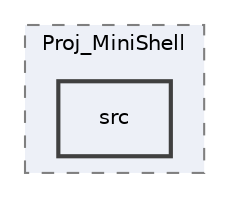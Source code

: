 digraph "/mnt/c/Users/BaptisteBaudry/Documents/COURS/Système avancé/Proj_MiniShell/src"
{
 // LATEX_PDF_SIZE
  edge [fontname="Helvetica",fontsize="10",labelfontname="Helvetica",labelfontsize="10"];
  node [fontname="Helvetica",fontsize="10",shape=record];
  compound=true
  subgraph clusterdir_a28f45b3826d714aebf16307715c0110 {
    graph [ bgcolor="#edf0f7", pencolor="grey50", style="filled,dashed,", label="Proj_MiniShell", fontname="Helvetica", fontsize="10", URL="dir_a28f45b3826d714aebf16307715c0110.html"]
  dir_a3712817d22fcdba0bf77f0db23a4e31 [shape=box, label="src", style="filled,bold,", fillcolor="#edf0f7", color="grey25", URL="dir_a3712817d22fcdba0bf77f0db23a4e31.html"];
  }
}
